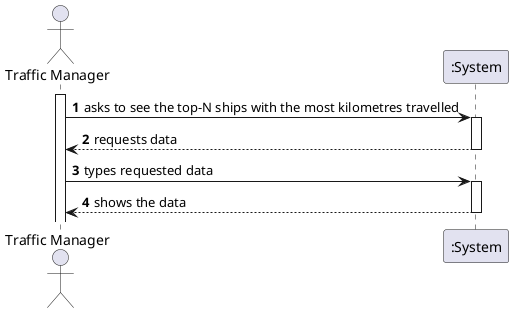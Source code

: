 @startuml
'https://plantuml.com/sequence-diagram

autonumber
actor "Traffic Manager" as TM
activate TM

TM -> ":System": asks to see the top-N ships with the most kilometres travelled
activate ":System"
":System" --> TM: requests data
deactivate ":System"

TM -> ":System": types requested data
activate ":System"
":System" --> TM : shows the data
deactivate ":System"

@enduml